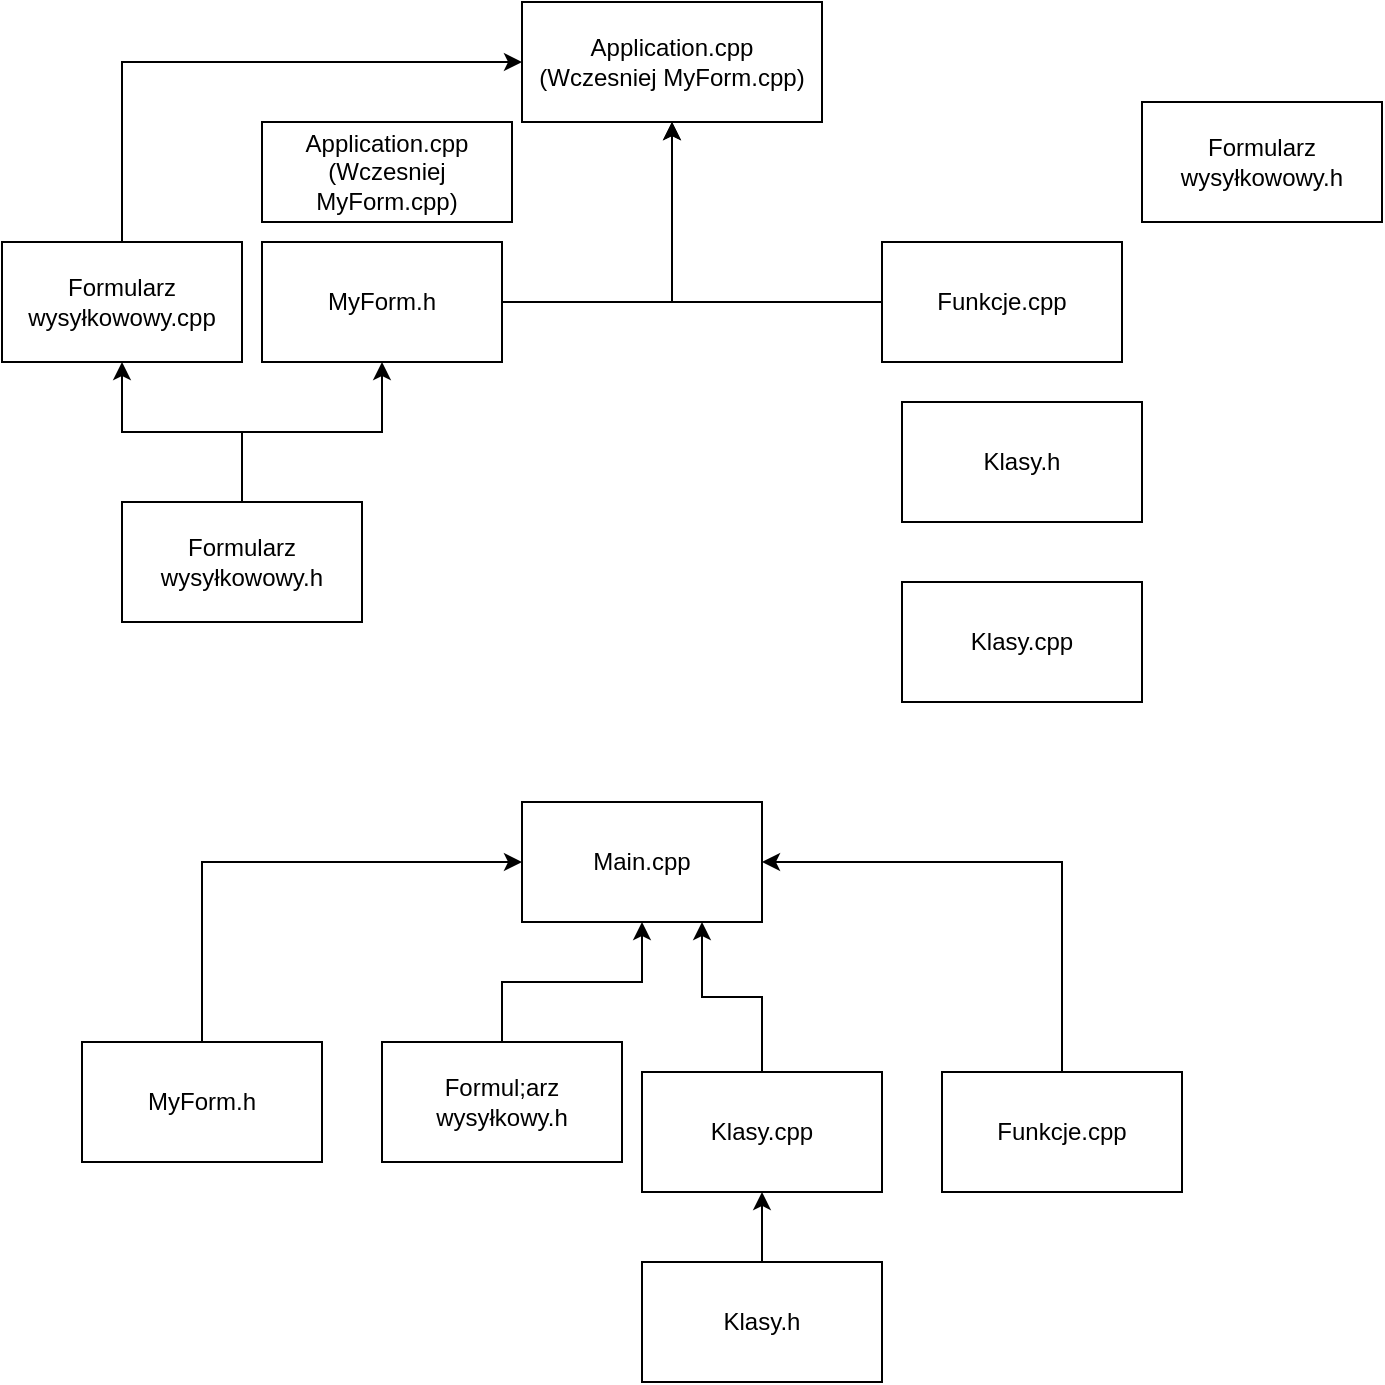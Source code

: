 <mxfile version="26.2.8">
  <diagram name="Strona-1" id="zqlYXyaYmqrs7ChxJYXG">
    <mxGraphModel dx="1689" dy="958" grid="1" gridSize="10" guides="1" tooltips="1" connect="1" arrows="1" fold="1" page="1" pageScale="1" pageWidth="827" pageHeight="1169" math="0" shadow="0">
      <root>
        <mxCell id="0" />
        <mxCell id="1" parent="0" />
        <mxCell id="2DJDN4ZhOJznrSzfTAJJ-1" value="Application.cpp&lt;div&gt;(Wczesniej MyForm.cpp)&lt;/div&gt;" style="rounded=0;whiteSpace=wrap;html=1;" parent="1" vertex="1">
          <mxGeometry x="310" y="50" width="150" height="60" as="geometry" />
        </mxCell>
        <mxCell id="2DJDN4ZhOJznrSzfTAJJ-11" style="edgeStyle=orthogonalEdgeStyle;rounded=0;orthogonalLoop=1;jettySize=auto;html=1;" parent="1" source="2DJDN4ZhOJznrSzfTAJJ-2" target="2DJDN4ZhOJznrSzfTAJJ-4" edge="1">
          <mxGeometry relative="1" as="geometry" />
        </mxCell>
        <mxCell id="2DJDN4ZhOJznrSzfTAJJ-12" style="edgeStyle=orthogonalEdgeStyle;rounded=0;orthogonalLoop=1;jettySize=auto;html=1;entryX=0.5;entryY=1;entryDx=0;entryDy=0;" parent="1" source="2DJDN4ZhOJznrSzfTAJJ-2" target="2DJDN4ZhOJznrSzfTAJJ-3" edge="1">
          <mxGeometry relative="1" as="geometry" />
        </mxCell>
        <mxCell id="2DJDN4ZhOJznrSzfTAJJ-2" value="Formularz wysyłkowowy.h" style="rounded=0;whiteSpace=wrap;html=1;" parent="1" vertex="1">
          <mxGeometry x="110" y="300" width="120" height="60" as="geometry" />
        </mxCell>
        <mxCell id="s4cnWCm9xPWm6DfG00b0-1" style="edgeStyle=orthogonalEdgeStyle;rounded=0;orthogonalLoop=1;jettySize=auto;html=1;entryX=0;entryY=0.5;entryDx=0;entryDy=0;" edge="1" parent="1" source="2DJDN4ZhOJznrSzfTAJJ-3" target="2DJDN4ZhOJznrSzfTAJJ-1">
          <mxGeometry relative="1" as="geometry">
            <Array as="points">
              <mxPoint x="110" y="80" />
            </Array>
          </mxGeometry>
        </mxCell>
        <mxCell id="2DJDN4ZhOJznrSzfTAJJ-3" value="Formularz wysyłkowowy.cpp" style="rounded=0;whiteSpace=wrap;html=1;" parent="1" vertex="1">
          <mxGeometry x="50" y="170" width="120" height="60" as="geometry" />
        </mxCell>
        <mxCell id="2DJDN4ZhOJznrSzfTAJJ-10" style="edgeStyle=orthogonalEdgeStyle;rounded=0;orthogonalLoop=1;jettySize=auto;html=1;entryX=0.5;entryY=1;entryDx=0;entryDy=0;" parent="1" source="2DJDN4ZhOJznrSzfTAJJ-4" target="2DJDN4ZhOJznrSzfTAJJ-1" edge="1">
          <mxGeometry relative="1" as="geometry" />
        </mxCell>
        <mxCell id="2DJDN4ZhOJznrSzfTAJJ-4" value="MyForm.h" style="rounded=0;whiteSpace=wrap;html=1;" parent="1" vertex="1">
          <mxGeometry x="180" y="170" width="120" height="60" as="geometry" />
        </mxCell>
        <mxCell id="2DJDN4ZhOJznrSzfTAJJ-6" value="Klasy.h" style="rounded=0;whiteSpace=wrap;html=1;" parent="1" vertex="1">
          <mxGeometry x="500" y="250" width="120" height="60" as="geometry" />
        </mxCell>
        <mxCell id="2DJDN4ZhOJznrSzfTAJJ-7" value="Klasy.cpp" style="rounded=0;whiteSpace=wrap;html=1;" parent="1" vertex="1">
          <mxGeometry x="500" y="340" width="120" height="60" as="geometry" />
        </mxCell>
        <mxCell id="2DJDN4ZhOJznrSzfTAJJ-9" style="edgeStyle=orthogonalEdgeStyle;rounded=0;orthogonalLoop=1;jettySize=auto;html=1;entryX=0.5;entryY=1;entryDx=0;entryDy=0;" parent="1" source="2DJDN4ZhOJznrSzfTAJJ-8" target="2DJDN4ZhOJznrSzfTAJJ-1" edge="1">
          <mxGeometry relative="1" as="geometry" />
        </mxCell>
        <mxCell id="2DJDN4ZhOJznrSzfTAJJ-8" value="Funkcje.cpp" style="rounded=0;whiteSpace=wrap;html=1;" parent="1" vertex="1">
          <mxGeometry x="490" y="170" width="120" height="60" as="geometry" />
        </mxCell>
        <mxCell id="s4cnWCm9xPWm6DfG00b0-2" value="Application.cpp&lt;div&gt;(Wczesniej MyForm.cpp)&lt;/div&gt;" style="rounded=0;whiteSpace=wrap;html=1;" vertex="1" parent="1">
          <mxGeometry x="180" y="110" width="125" height="50" as="geometry" />
        </mxCell>
        <mxCell id="s4cnWCm9xPWm6DfG00b0-3" value="Main.cpp" style="rounded=0;whiteSpace=wrap;html=1;" vertex="1" parent="1">
          <mxGeometry x="310" y="450" width="120" height="60" as="geometry" />
        </mxCell>
        <mxCell id="s4cnWCm9xPWm6DfG00b0-6" style="edgeStyle=orthogonalEdgeStyle;rounded=0;orthogonalLoop=1;jettySize=auto;html=1;entryX=0;entryY=0.5;entryDx=0;entryDy=0;" edge="1" parent="1" source="s4cnWCm9xPWm6DfG00b0-4" target="s4cnWCm9xPWm6DfG00b0-3">
          <mxGeometry relative="1" as="geometry">
            <Array as="points">
              <mxPoint x="150" y="480" />
            </Array>
          </mxGeometry>
        </mxCell>
        <mxCell id="s4cnWCm9xPWm6DfG00b0-4" value="MyForm.h" style="rounded=0;whiteSpace=wrap;html=1;" vertex="1" parent="1">
          <mxGeometry x="90" y="570" width="120" height="60" as="geometry" />
        </mxCell>
        <mxCell id="s4cnWCm9xPWm6DfG00b0-7" style="edgeStyle=orthogonalEdgeStyle;rounded=0;orthogonalLoop=1;jettySize=auto;html=1;" edge="1" parent="1" source="s4cnWCm9xPWm6DfG00b0-5" target="s4cnWCm9xPWm6DfG00b0-3">
          <mxGeometry relative="1" as="geometry" />
        </mxCell>
        <mxCell id="s4cnWCm9xPWm6DfG00b0-5" value="Formul;arz wysyłkowy.h" style="rounded=0;whiteSpace=wrap;html=1;" vertex="1" parent="1">
          <mxGeometry x="240" y="570" width="120" height="60" as="geometry" />
        </mxCell>
        <mxCell id="s4cnWCm9xPWm6DfG00b0-9" style="edgeStyle=orthogonalEdgeStyle;rounded=0;orthogonalLoop=1;jettySize=auto;html=1;entryX=0.75;entryY=1;entryDx=0;entryDy=0;" edge="1" parent="1" source="s4cnWCm9xPWm6DfG00b0-10" target="s4cnWCm9xPWm6DfG00b0-3">
          <mxGeometry relative="1" as="geometry">
            <mxPoint x="440.0" y="570" as="sourcePoint" />
          </mxGeometry>
        </mxCell>
        <mxCell id="s4cnWCm9xPWm6DfG00b0-10" value="Klasy.cpp" style="rounded=0;whiteSpace=wrap;html=1;" vertex="1" parent="1">
          <mxGeometry x="370" y="585" width="120" height="60" as="geometry" />
        </mxCell>
        <mxCell id="s4cnWCm9xPWm6DfG00b0-12" style="edgeStyle=orthogonalEdgeStyle;rounded=0;orthogonalLoop=1;jettySize=auto;html=1;" edge="1" parent="1" source="s4cnWCm9xPWm6DfG00b0-11" target="s4cnWCm9xPWm6DfG00b0-10">
          <mxGeometry relative="1" as="geometry" />
        </mxCell>
        <mxCell id="s4cnWCm9xPWm6DfG00b0-11" value="Klasy.h" style="rounded=0;whiteSpace=wrap;html=1;" vertex="1" parent="1">
          <mxGeometry x="370" y="680" width="120" height="60" as="geometry" />
        </mxCell>
        <mxCell id="s4cnWCm9xPWm6DfG00b0-14" style="edgeStyle=orthogonalEdgeStyle;rounded=0;orthogonalLoop=1;jettySize=auto;html=1;entryX=1;entryY=0.5;entryDx=0;entryDy=0;" edge="1" parent="1" source="s4cnWCm9xPWm6DfG00b0-13" target="s4cnWCm9xPWm6DfG00b0-3">
          <mxGeometry relative="1" as="geometry">
            <Array as="points">
              <mxPoint x="580" y="480" />
            </Array>
          </mxGeometry>
        </mxCell>
        <mxCell id="s4cnWCm9xPWm6DfG00b0-13" value="Funkcje.cpp" style="rounded=0;whiteSpace=wrap;html=1;" vertex="1" parent="1">
          <mxGeometry x="520" y="585" width="120" height="60" as="geometry" />
        </mxCell>
        <mxCell id="s4cnWCm9xPWm6DfG00b0-15" value="Formularz wysyłkowowy.h" style="rounded=0;whiteSpace=wrap;html=1;" vertex="1" parent="1">
          <mxGeometry x="620" y="100" width="120" height="60" as="geometry" />
        </mxCell>
      </root>
    </mxGraphModel>
  </diagram>
</mxfile>
